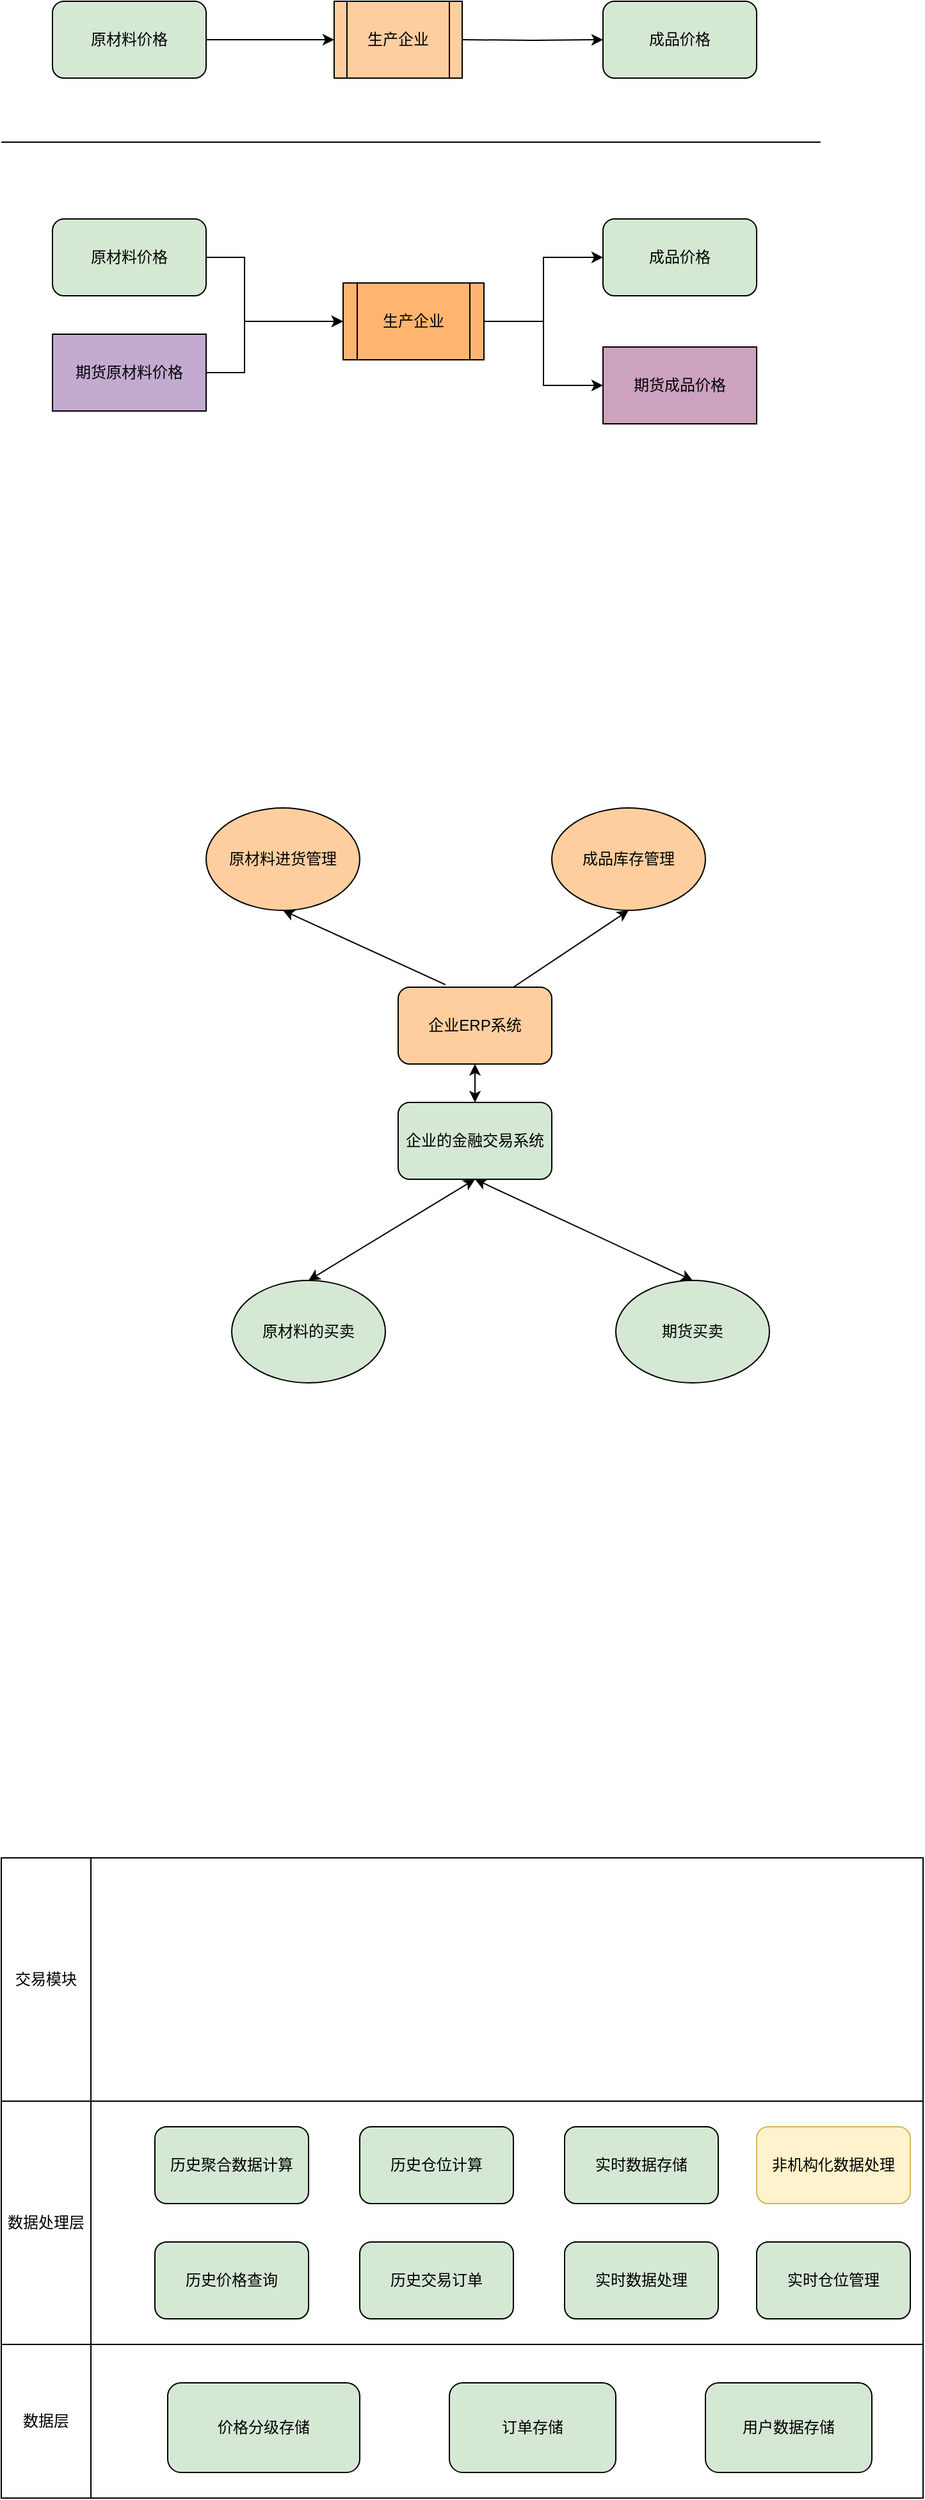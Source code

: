 <mxfile version="10.8.0" type="github"><diagram id="7o7ReF6YEls037SwQ5LS" name="Page-1"><mxGraphModel dx="1158" dy="614" grid="1" gridSize="10" guides="1" tooltips="1" connect="1" arrows="1" fold="1" page="1" pageScale="1" pageWidth="827" pageHeight="1169" math="0" shadow="0"><root><mxCell id="0"/><mxCell id="1" parent="0"/><mxCell id="VMzP-jq-7ChJDkjhJJTq-29" value="" style="rounded=0;whiteSpace=wrap;html=1;fillColor=#FFFFFF;" vertex="1" parent="1"><mxGeometry x="40" y="1810" width="720" height="190" as="geometry"/></mxCell><mxCell id="pUxB87T5R868vP6XW2k0-5" value="" style="edgeStyle=orthogonalEdgeStyle;rounded=0;orthogonalLoop=1;jettySize=auto;html=1;entryX=0;entryY=0.5;entryDx=0;entryDy=0;" parent="1" source="pUxB87T5R868vP6XW2k0-2" edge="1" target="pUxB87T5R868vP6XW2k0-9"><mxGeometry relative="1" as="geometry"><mxPoint x="280" y="200" as="targetPoint"/></mxGeometry></mxCell><mxCell id="pUxB87T5R868vP6XW2k0-2" value="原材料价格" style="rounded=1;whiteSpace=wrap;html=1;fillColor=#D5E8D4;" parent="1" vertex="1"><mxGeometry x="80" y="170" width="120" height="60" as="geometry"/></mxCell><mxCell id="pUxB87T5R868vP6XW2k0-7" value="" style="edgeStyle=orthogonalEdgeStyle;rounded=0;orthogonalLoop=1;jettySize=auto;html=1;" parent="1" target="pUxB87T5R868vP6XW2k0-6" edge="1"><mxGeometry relative="1" as="geometry"><mxPoint x="400" y="200" as="sourcePoint"/></mxGeometry></mxCell><mxCell id="pUxB87T5R868vP6XW2k0-6" value="成品价格" style="rounded=1;whiteSpace=wrap;html=1;fillColor=#D5E8D4;" parent="1" vertex="1"><mxGeometry x="510" y="170" width="120" height="60" as="geometry"/></mxCell><mxCell id="pUxB87T5R868vP6XW2k0-8" value="" style="endArrow=none;html=1;" parent="1" edge="1"><mxGeometry width="50" height="50" relative="1" as="geometry"><mxPoint x="40" y="280" as="sourcePoint"/><mxPoint x="680" y="280" as="targetPoint"/></mxGeometry></mxCell><mxCell id="pUxB87T5R868vP6XW2k0-9" value="生产企业" style="shape=process;whiteSpace=wrap;html=1;backgroundOutline=1;fillColor=#FFCE9F;" parent="1" vertex="1"><mxGeometry x="300" y="170" width="100" height="60" as="geometry"/></mxCell><mxCell id="VMzP-jq-7ChJDkjhJJTq-1" value="" style="edgeStyle=orthogonalEdgeStyle;rounded=0;orthogonalLoop=1;jettySize=auto;html=1;entryX=0;entryY=0.5;entryDx=0;entryDy=0;" edge="1" parent="1" source="VMzP-jq-7ChJDkjhJJTq-2" target="VMzP-jq-7ChJDkjhJJTq-5"><mxGeometry relative="1" as="geometry"><mxPoint x="280" y="370" as="targetPoint"/><Array as="points"><mxPoint x="230" y="370"/><mxPoint x="230" y="420"/></Array></mxGeometry></mxCell><mxCell id="VMzP-jq-7ChJDkjhJJTq-2" value="原材料价格" style="rounded=1;whiteSpace=wrap;html=1;fillColor=#D5E8D4;" vertex="1" parent="1"><mxGeometry x="80" y="340" width="120" height="60" as="geometry"/></mxCell><mxCell id="VMzP-jq-7ChJDkjhJJTq-3" value="" style="edgeStyle=orthogonalEdgeStyle;rounded=0;orthogonalLoop=1;jettySize=auto;html=1;exitX=1;exitY=0.5;exitDx=0;exitDy=0;" edge="1" parent="1" target="VMzP-jq-7ChJDkjhJJTq-4" source="VMzP-jq-7ChJDkjhJJTq-5"><mxGeometry relative="1" as="geometry"><mxPoint x="400" y="370" as="sourcePoint"/></mxGeometry></mxCell><mxCell id="VMzP-jq-7ChJDkjhJJTq-4" value="成品价格" style="rounded=1;whiteSpace=wrap;html=1;fillColor=#D5E8D4;" vertex="1" parent="1"><mxGeometry x="510" y="340" width="120" height="60" as="geometry"/></mxCell><mxCell id="VMzP-jq-7ChJDkjhJJTq-5" value="生产企业" style="shape=process;whiteSpace=wrap;html=1;backgroundOutline=1;fillColor=#FFB570;" vertex="1" parent="1"><mxGeometry x="307" y="390" width="110" height="60" as="geometry"/></mxCell><mxCell id="VMzP-jq-7ChJDkjhJJTq-10" value="" style="edgeStyle=orthogonalEdgeStyle;rounded=0;orthogonalLoop=1;jettySize=auto;html=1;entryX=0;entryY=0.5;entryDx=0;entryDy=0;" edge="1" parent="1" source="VMzP-jq-7ChJDkjhJJTq-6" target="VMzP-jq-7ChJDkjhJJTq-5"><mxGeometry relative="1" as="geometry"><mxPoint x="270" y="370" as="targetPoint"/><Array as="points"><mxPoint x="230" y="460"/><mxPoint x="230" y="420"/></Array></mxGeometry></mxCell><mxCell id="VMzP-jq-7ChJDkjhJJTq-6" value="期货原材料价格" style="rounded=0;whiteSpace=wrap;html=1;fillColor=#C3ABD0;" vertex="1" parent="1"><mxGeometry x="80" y="430" width="120" height="60" as="geometry"/></mxCell><mxCell id="VMzP-jq-7ChJDkjhJJTq-7" value="期货成品价格" style="rounded=0;whiteSpace=wrap;html=1;fillColor=#CDA2BE;" vertex="1" parent="1"><mxGeometry x="510" y="440" width="120" height="60" as="geometry"/></mxCell><mxCell id="VMzP-jq-7ChJDkjhJJTq-11" value="" style="edgeStyle=orthogonalEdgeStyle;rounded=0;orthogonalLoop=1;jettySize=auto;html=1;exitX=1;exitY=0.5;exitDx=0;exitDy=0;entryX=0;entryY=0.5;entryDx=0;entryDy=0;" edge="1" parent="1" source="VMzP-jq-7ChJDkjhJJTq-5" target="VMzP-jq-7ChJDkjhJJTq-7"><mxGeometry relative="1" as="geometry"><mxPoint x="410" y="430" as="sourcePoint"/><mxPoint x="520" y="380" as="targetPoint"/></mxGeometry></mxCell><mxCell id="VMzP-jq-7ChJDkjhJJTq-14" value="企业ERP系统" style="rounded=1;whiteSpace=wrap;html=1;fillColor=#FFCE9F;" vertex="1" parent="1"><mxGeometry x="350" y="940" width="120" height="60" as="geometry"/></mxCell><mxCell id="VMzP-jq-7ChJDkjhJJTq-15" value="企业的金融交易系统" style="rounded=1;whiteSpace=wrap;html=1;fillColor=#D5E8D4;" vertex="1" parent="1"><mxGeometry x="350" y="1030" width="120" height="60" as="geometry"/></mxCell><mxCell id="VMzP-jq-7ChJDkjhJJTq-16" value="原材料进货管理" style="ellipse;whiteSpace=wrap;html=1;fillColor=#FFCE9F;" vertex="1" parent="1"><mxGeometry x="200" y="800" width="120" height="80" as="geometry"/></mxCell><mxCell id="VMzP-jq-7ChJDkjhJJTq-17" value="成品库存管理" style="ellipse;whiteSpace=wrap;html=1;fillColor=#FFCE9F;" vertex="1" parent="1"><mxGeometry x="470" y="800" width="120" height="80" as="geometry"/></mxCell><mxCell id="VMzP-jq-7ChJDkjhJJTq-18" value="" style="endArrow=classic;html=1;entryX=0.5;entryY=1;entryDx=0;entryDy=0;exitX=0.308;exitY=-0.033;exitDx=0;exitDy=0;exitPerimeter=0;" edge="1" parent="1" source="VMzP-jq-7ChJDkjhJJTq-14" target="VMzP-jq-7ChJDkjhJJTq-16"><mxGeometry width="50" height="50" relative="1" as="geometry"><mxPoint x="190" y="980" as="sourcePoint"/><mxPoint x="240" y="930" as="targetPoint"/></mxGeometry></mxCell><mxCell id="VMzP-jq-7ChJDkjhJJTq-19" value="" style="endArrow=classic;html=1;entryX=0.5;entryY=1;entryDx=0;entryDy=0;exitX=0.75;exitY=0;exitDx=0;exitDy=0;" edge="1" parent="1" source="VMzP-jq-7ChJDkjhJJTq-14" target="VMzP-jq-7ChJDkjhJJTq-17"><mxGeometry width="50" height="50" relative="1" as="geometry"><mxPoint x="40" y="1130" as="sourcePoint"/><mxPoint x="90" y="1080" as="targetPoint"/></mxGeometry></mxCell><mxCell id="VMzP-jq-7ChJDkjhJJTq-21" value="原材料的买卖" style="ellipse;whiteSpace=wrap;html=1;fillColor=#D5E8D4;" vertex="1" parent="1"><mxGeometry x="220" y="1169" width="120" height="80" as="geometry"/></mxCell><mxCell id="VMzP-jq-7ChJDkjhJJTq-22" value="期货买卖" style="ellipse;whiteSpace=wrap;html=1;fillColor=#D5E8D4;" vertex="1" parent="1"><mxGeometry x="520" y="1169" width="120" height="80" as="geometry"/></mxCell><mxCell id="VMzP-jq-7ChJDkjhJJTq-23" value="" style="endArrow=classic;startArrow=classic;html=1;exitX=0.5;exitY=0;exitDx=0;exitDy=0;" edge="1" parent="1" source="VMzP-jq-7ChJDkjhJJTq-15"><mxGeometry width="50" height="50" relative="1" as="geometry"><mxPoint x="120" y="1150" as="sourcePoint"/><mxPoint x="410" y="1000" as="targetPoint"/></mxGeometry></mxCell><mxCell id="VMzP-jq-7ChJDkjhJJTq-26" value="" style="endArrow=classic;startArrow=classic;html=1;entryX=0.5;entryY=1;entryDx=0;entryDy=0;exitX=0.5;exitY=0;exitDx=0;exitDy=0;" edge="1" parent="1" source="VMzP-jq-7ChJDkjhJJTq-21" target="VMzP-jq-7ChJDkjhJJTq-15"><mxGeometry width="50" height="50" relative="1" as="geometry"><mxPoint x="360" y="1150" as="sourcePoint"/><mxPoint x="410" y="1100" as="targetPoint"/></mxGeometry></mxCell><mxCell id="VMzP-jq-7ChJDkjhJJTq-27" value="" style="endArrow=classic;startArrow=classic;html=1;exitX=0.5;exitY=0;exitDx=0;exitDy=0;" edge="1" parent="1" source="VMzP-jq-7ChJDkjhJJTq-22"><mxGeometry width="50" height="50" relative="1" as="geometry"><mxPoint x="40" y="1320" as="sourcePoint"/><mxPoint x="410" y="1090" as="targetPoint"/></mxGeometry></mxCell><mxCell id="VMzP-jq-7ChJDkjhJJTq-28" value="历史价格查询" style="rounded=1;whiteSpace=wrap;html=1;fillColor=#D5E8D4;" vertex="1" parent="1"><mxGeometry x="160" y="1920" width="120" height="60" as="geometry"/></mxCell><mxCell id="VMzP-jq-7ChJDkjhJJTq-30" value="历史交易订单" style="rounded=1;whiteSpace=wrap;html=1;fillColor=#D5E8D4;" vertex="1" parent="1"><mxGeometry x="320" y="1920" width="120" height="60" as="geometry"/></mxCell><mxCell id="VMzP-jq-7ChJDkjhJJTq-31" value="历史聚合数据计算" style="rounded=1;whiteSpace=wrap;html=1;fillColor=#D5E8D4;" vertex="1" parent="1"><mxGeometry x="160" y="1830" width="120" height="60" as="geometry"/></mxCell><mxCell id="VMzP-jq-7ChJDkjhJJTq-32" value="历史仓位计算" style="rounded=1;whiteSpace=wrap;html=1;fillColor=#D5E8D4;" vertex="1" parent="1"><mxGeometry x="320" y="1830" width="120" height="60" as="geometry"/></mxCell><mxCell id="VMzP-jq-7ChJDkjhJJTq-33" value="" style="rounded=0;whiteSpace=wrap;html=1;fillColor=#FFFFFF;" vertex="1" parent="1"><mxGeometry x="40" y="2000" width="720" height="120" as="geometry"/></mxCell><mxCell id="VMzP-jq-7ChJDkjhJJTq-34" value="数据层" style="rounded=0;whiteSpace=wrap;html=1;fillColor=#FFFFFF;" vertex="1" parent="1"><mxGeometry x="40" y="2000" width="70" height="120" as="geometry"/></mxCell><mxCell id="VMzP-jq-7ChJDkjhJJTq-35" value="数据处理层" style="rounded=0;whiteSpace=wrap;html=1;fillColor=#FFFFFF;" vertex="1" parent="1"><mxGeometry x="40" y="1810" width="70" height="190" as="geometry"/></mxCell><mxCell id="VMzP-jq-7ChJDkjhJJTq-36" value="价格分级存储" style="rounded=1;whiteSpace=wrap;html=1;fillColor=#D5E8D4;" vertex="1" parent="1"><mxGeometry x="170" y="2030" width="150" height="70" as="geometry"/></mxCell><mxCell id="VMzP-jq-7ChJDkjhJJTq-37" value="订单存储" style="rounded=1;whiteSpace=wrap;html=1;fillColor=#D5E8D4;" vertex="1" parent="1"><mxGeometry x="390" y="2030" width="130" height="70" as="geometry"/></mxCell><mxCell id="VMzP-jq-7ChJDkjhJJTq-38" value="用户数据存储" style="rounded=1;whiteSpace=wrap;html=1;fillColor=#D5E8D4;" vertex="1" parent="1"><mxGeometry x="590" y="2030" width="130" height="70" as="geometry"/></mxCell><mxCell id="VMzP-jq-7ChJDkjhJJTq-39" value="实时数据处理" style="rounded=1;whiteSpace=wrap;html=1;fillColor=#D5E8D4;" vertex="1" parent="1"><mxGeometry x="480" y="1920" width="120" height="60" as="geometry"/></mxCell><mxCell id="VMzP-jq-7ChJDkjhJJTq-40" value="实时仓位管理" style="rounded=1;whiteSpace=wrap;html=1;fillColor=#D5E8D4;" vertex="1" parent="1"><mxGeometry x="630" y="1920" width="120" height="60" as="geometry"/></mxCell><mxCell id="VMzP-jq-7ChJDkjhJJTq-42" value="实时数据存储" style="rounded=1;whiteSpace=wrap;html=1;fillColor=#D5E8D4;" vertex="1" parent="1"><mxGeometry x="480" y="1830" width="120" height="60" as="geometry"/></mxCell><mxCell id="VMzP-jq-7ChJDkjhJJTq-43" value="非机构化数据处理" style="rounded=1;whiteSpace=wrap;html=1;fillColor=#fff2cc;strokeColor=#d6b656;" vertex="1" parent="1"><mxGeometry x="630" y="1830" width="120" height="60" as="geometry"/></mxCell><mxCell id="VMzP-jq-7ChJDkjhJJTq-44" value="" style="rounded=0;whiteSpace=wrap;html=1;fillColor=#FFFFFF;" vertex="1" parent="1"><mxGeometry x="40" y="1620" width="720" height="190" as="geometry"/></mxCell><mxCell id="VMzP-jq-7ChJDkjhJJTq-45" value="交易模块" style="rounded=0;whiteSpace=wrap;html=1;fillColor=#FFFFFF;" vertex="1" parent="1"><mxGeometry x="40" y="1620" width="70" height="190" as="geometry"/></mxCell></root></mxGraphModel></diagram></mxfile>